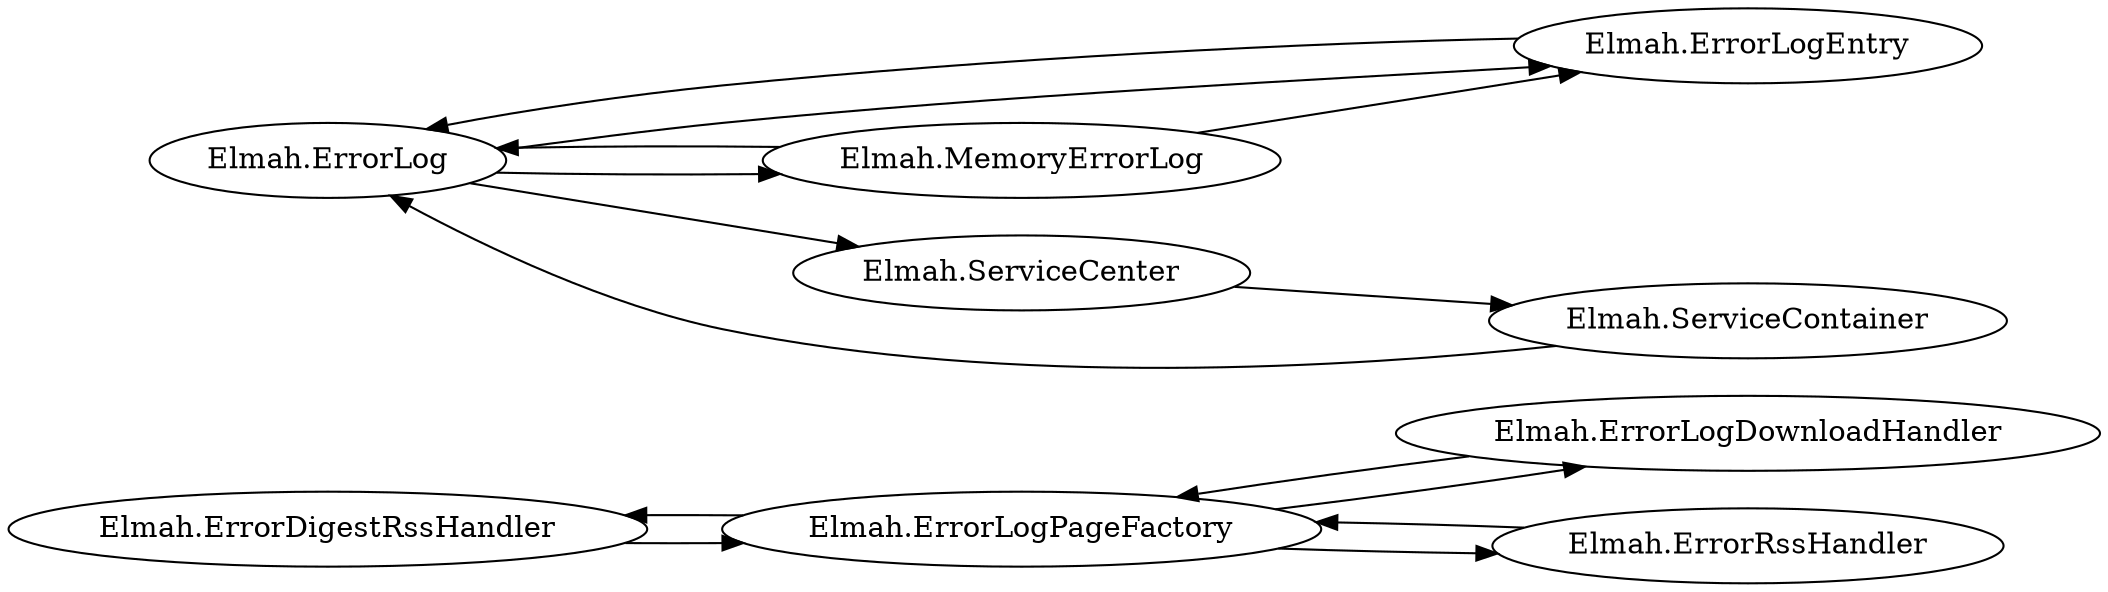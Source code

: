 digraph G {
    page="40,60"; 
    ratio=auto;
    rankdir=LR;
    fontsize=10;
   "Elmah.ErrorDigestRssHandler" -> { rank=none; "Elmah.ErrorLogPageFactory" }
   "Elmah.ErrorLog" -> { rank=none; "Elmah.ErrorLogEntry"; "Elmah.MemoryErrorLog"; "Elmah.ServiceCenter" }
   "Elmah.ErrorLogDownloadHandler" -> { rank=none; "Elmah.ErrorLogPageFactory" }
   "Elmah.ErrorLogEntry" -> { rank=none; "Elmah.ErrorLog" }
   "Elmah.ErrorLogPageFactory" -> { rank=none; "Elmah.ErrorDigestRssHandler"; "Elmah.ErrorLogDownloadHandler"; "Elmah.ErrorRssHandler" }
   "Elmah.ErrorRssHandler" -> { rank=none; "Elmah.ErrorLogPageFactory" }
   "Elmah.MemoryErrorLog" -> { rank=none; "Elmah.ErrorLog"; "Elmah.ErrorLogEntry" }
   "Elmah.ServiceCenter" -> { rank=none; "Elmah.ServiceContainer" }
   "Elmah.ServiceContainer" -> { rank=none; "Elmah.ErrorLog" }
   }
